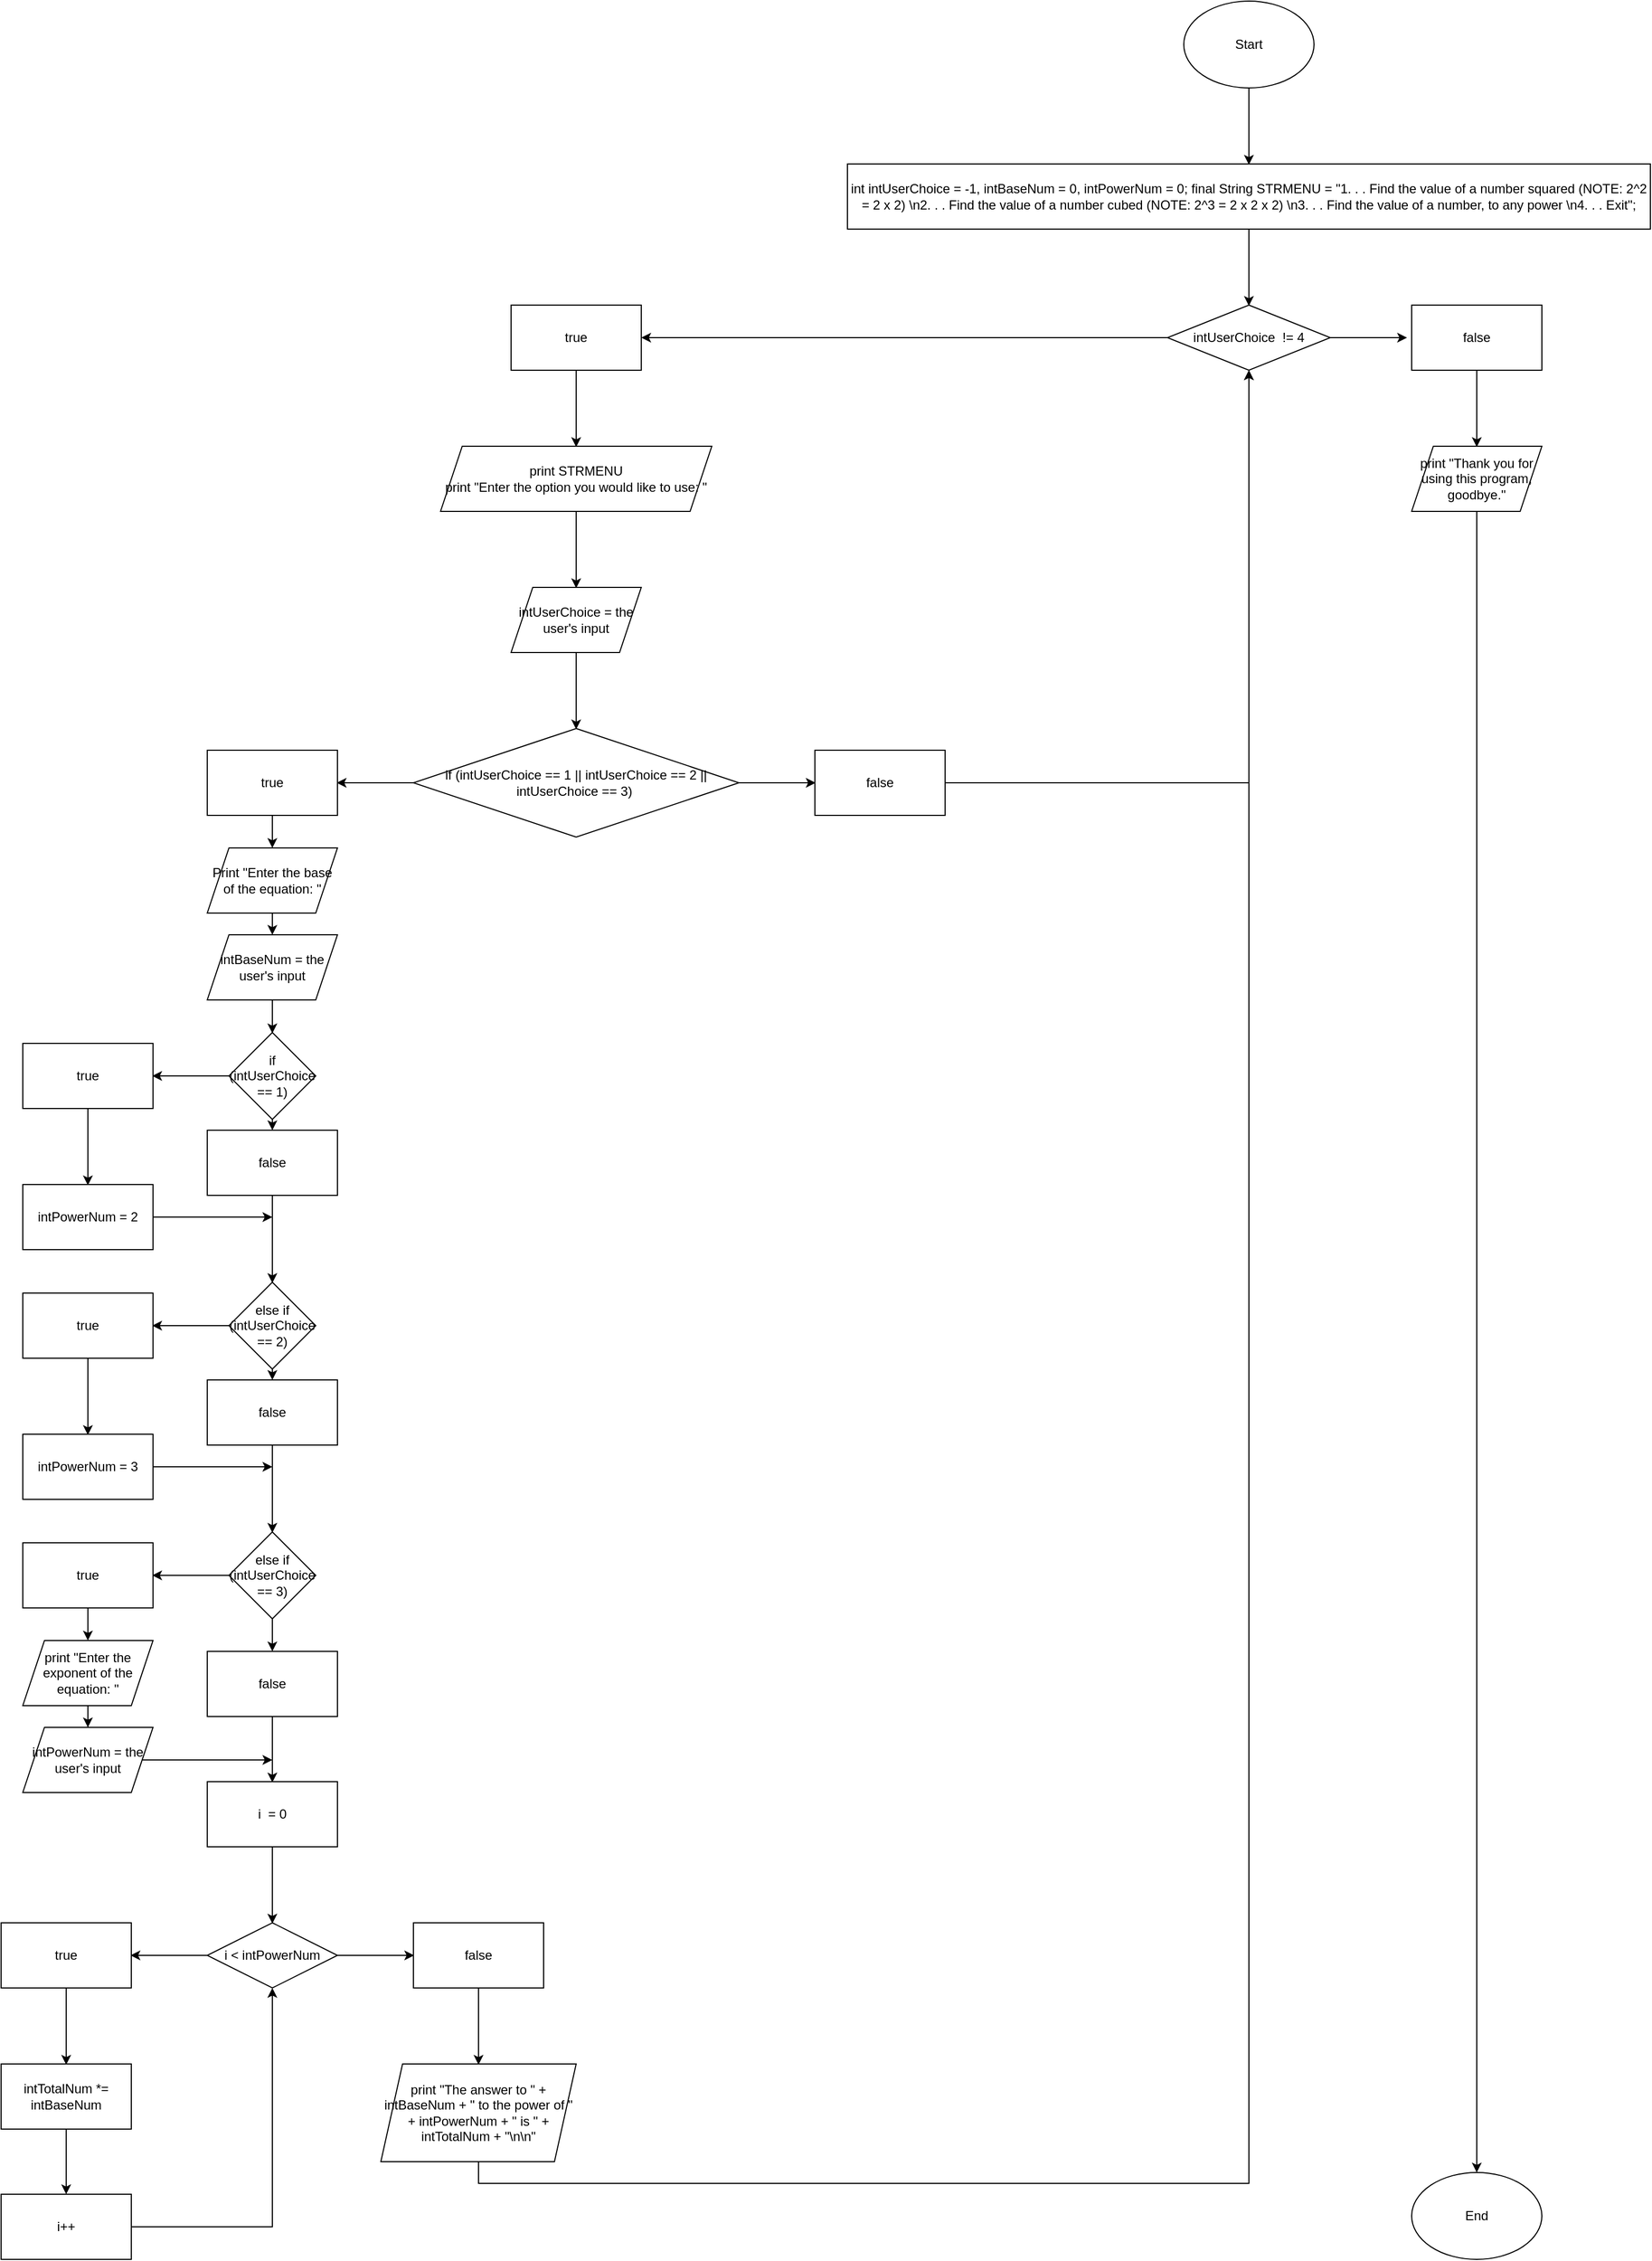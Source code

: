 <mxfile version="21.6.7" type="google">
  <diagram id="C5RBs43oDa-KdzZeNtuy" name="Page-1">
    <mxGraphModel grid="1" page="1" gridSize="10" guides="1" tooltips="1" connect="1" arrows="1" fold="1" pageScale="1" pageWidth="1600" pageHeight="2100" math="0" shadow="0">
      <root>
        <mxCell id="WIyWlLk6GJQsqaUBKTNV-0" />
        <mxCell id="WIyWlLk6GJQsqaUBKTNV-1" parent="WIyWlLk6GJQsqaUBKTNV-0" />
        <mxCell id="TNgN2h8TSNQkH0C3LknQ-0" value="Start" style="ellipse;whiteSpace=wrap;html=1;" vertex="1" parent="WIyWlLk6GJQsqaUBKTNV-1">
          <mxGeometry x="1100" y="10" width="120" height="80" as="geometry" />
        </mxCell>
        <mxCell id="TNgN2h8TSNQkH0C3LknQ-1" value="" style="endArrow=classic;html=1;rounded=0;" edge="1" parent="WIyWlLk6GJQsqaUBKTNV-1" source="TNgN2h8TSNQkH0C3LknQ-0">
          <mxGeometry width="50" height="50" relative="1" as="geometry">
            <mxPoint x="1160" y="140" as="sourcePoint" />
            <mxPoint x="1160" y="160.711" as="targetPoint" />
          </mxGeometry>
        </mxCell>
        <mxCell id="TNgN2h8TSNQkH0C3LknQ-2" value="int intUserChoice = -1, intBaseNum = 0, intPowerNum = 0;&amp;nbsp;&lt;span style=&quot;background-color: initial;&quot;&gt;final String STRMENU = &quot;1. . . Find the value of a number squared (NOTE: 2^2 = 2 x 2) \n2. . . Find the value of a number cubed (NOTE: 2^3 = 2 x 2 x 2) \n3. . . Find the value of a number, to any power \n4. . . Exit&quot;;&lt;br&gt;&lt;/span&gt;" style="rounded=0;whiteSpace=wrap;html=1;" vertex="1" parent="WIyWlLk6GJQsqaUBKTNV-1">
          <mxGeometry x="790" y="160" width="740" height="60" as="geometry" />
        </mxCell>
        <mxCell id="TNgN2h8TSNQkH0C3LknQ-3" value="" style="endArrow=classic;html=1;rounded=0;" edge="1" parent="WIyWlLk6GJQsqaUBKTNV-1" source="TNgN2h8TSNQkH0C3LknQ-2">
          <mxGeometry width="50" height="50" relative="1" as="geometry">
            <mxPoint x="1160" y="270" as="sourcePoint" />
            <mxPoint x="1160" y="290.711" as="targetPoint" />
          </mxGeometry>
        </mxCell>
        <mxCell id="TNgN2h8TSNQkH0C3LknQ-4" value="intUserChoice&amp;nbsp; != 4" style="shape=rhombus;whiteSpace=wrap;html=1;fixedSize=1;perimeter=rhombusPerimeter;" vertex="1" parent="WIyWlLk6GJQsqaUBKTNV-1">
          <mxGeometry x="1085" y="290" width="150" height="60" as="geometry" />
        </mxCell>
        <mxCell id="TNgN2h8TSNQkH0C3LknQ-6" value="" style="endArrow=classic;html=1;rounded=0;entryX=1;entryY=0.5;entryDx=0;entryDy=0;" edge="1" parent="WIyWlLk6GJQsqaUBKTNV-1" source="TNgN2h8TSNQkH0C3LknQ-4" target="TNgN2h8TSNQkH0C3LknQ-7">
          <mxGeometry width="50" height="50" relative="1" as="geometry">
            <mxPoint x="594.289" y="370" as="sourcePoint" />
            <mxPoint x="594.289" y="320" as="targetPoint" />
          </mxGeometry>
        </mxCell>
        <mxCell id="TNgN2h8TSNQkH0C3LknQ-7" value="true" style="rounded=0;whiteSpace=wrap;html=1;" vertex="1" parent="WIyWlLk6GJQsqaUBKTNV-1">
          <mxGeometry x="480" y="290" width="120" height="60" as="geometry" />
        </mxCell>
        <mxCell id="TNgN2h8TSNQkH0C3LknQ-8" value="" style="endArrow=classic;html=1;rounded=0;" edge="1" parent="WIyWlLk6GJQsqaUBKTNV-1" source="TNgN2h8TSNQkH0C3LknQ-7">
          <mxGeometry width="50" height="50" relative="1" as="geometry">
            <mxPoint x="540" y="400" as="sourcePoint" />
            <mxPoint x="540" y="420.711" as="targetPoint" />
          </mxGeometry>
        </mxCell>
        <mxCell id="TNgN2h8TSNQkH0C3LknQ-9" value="print STRMENU&lt;br&gt;print &quot;Enter the option you would like to use: &quot;" style="rounded=0;whiteSpace=wrap;html=1;shape=parallelogram;perimeter=parallelogramPerimeter;fixedSize=1;" vertex="1" parent="WIyWlLk6GJQsqaUBKTNV-1">
          <mxGeometry x="415" y="420" width="250" height="60" as="geometry" />
        </mxCell>
        <mxCell id="TNgN2h8TSNQkH0C3LknQ-10" value="" style="endArrow=classic;html=1;rounded=0;" edge="1" parent="WIyWlLk6GJQsqaUBKTNV-1" source="TNgN2h8TSNQkH0C3LknQ-9">
          <mxGeometry width="50" height="50" relative="1" as="geometry">
            <mxPoint x="540" y="530" as="sourcePoint" />
            <mxPoint x="540" y="550.711" as="targetPoint" />
          </mxGeometry>
        </mxCell>
        <mxCell id="TNgN2h8TSNQkH0C3LknQ-11" value="intUserChoice = the user&#39;s input" style="shape=parallelogram;perimeter=parallelogramPerimeter;whiteSpace=wrap;html=1;fixedSize=1;" vertex="1" parent="WIyWlLk6GJQsqaUBKTNV-1">
          <mxGeometry x="480" y="550" width="120" height="60" as="geometry" />
        </mxCell>
        <mxCell id="TNgN2h8TSNQkH0C3LknQ-12" value="" style="endArrow=classic;html=1;rounded=0;" edge="1" parent="WIyWlLk6GJQsqaUBKTNV-1" source="TNgN2h8TSNQkH0C3LknQ-11">
          <mxGeometry width="50" height="50" relative="1" as="geometry">
            <mxPoint x="540" y="660" as="sourcePoint" />
            <mxPoint x="540" y="680.711" as="targetPoint" />
          </mxGeometry>
        </mxCell>
        <mxCell id="TNgN2h8TSNQkH0C3LknQ-13" value="if (intUserChoice == 1)" style="rhombus;whiteSpace=wrap;html=1;" vertex="1" parent="WIyWlLk6GJQsqaUBKTNV-1">
          <mxGeometry x="220" y="960" width="80" height="80" as="geometry" />
        </mxCell>
        <mxCell id="TNgN2h8TSNQkH0C3LknQ-14" value="" style="endArrow=classic;html=1;rounded=0;" edge="1" parent="WIyWlLk6GJQsqaUBKTNV-1" source="TNgN2h8TSNQkH0C3LknQ-13">
          <mxGeometry width="50" height="50" relative="1" as="geometry">
            <mxPoint x="149.289" y="1050" as="sourcePoint" />
            <mxPoint x="149.289" y="1000" as="targetPoint" />
          </mxGeometry>
        </mxCell>
        <mxCell id="TNgN2h8TSNQkH0C3LknQ-15" value="true" style="rounded=0;whiteSpace=wrap;html=1;" vertex="1" parent="WIyWlLk6GJQsqaUBKTNV-1">
          <mxGeometry x="30" y="970" width="120" height="60" as="geometry" />
        </mxCell>
        <mxCell id="TNgN2h8TSNQkH0C3LknQ-16" value="" style="endArrow=classic;html=1;rounded=0;" edge="1" parent="WIyWlLk6GJQsqaUBKTNV-1" source="TNgN2h8TSNQkH0C3LknQ-15">
          <mxGeometry width="50" height="50" relative="1" as="geometry">
            <mxPoint x="90" y="1080" as="sourcePoint" />
            <mxPoint x="90" y="1100.711" as="targetPoint" />
          </mxGeometry>
        </mxCell>
        <mxCell id="TNgN2h8TSNQkH0C3LknQ-17" value="intPowerNum = 2" style="rounded=0;whiteSpace=wrap;html=1;" vertex="1" parent="WIyWlLk6GJQsqaUBKTNV-1">
          <mxGeometry x="30" y="1100" width="120" height="60" as="geometry" />
        </mxCell>
        <mxCell id="TNgN2h8TSNQkH0C3LknQ-18" value="" style="endArrow=classic;html=1;rounded=0;" edge="1" parent="WIyWlLk6GJQsqaUBKTNV-1" source="TNgN2h8TSNQkH0C3LknQ-13">
          <mxGeometry width="50" height="50" relative="1" as="geometry">
            <mxPoint x="260" y="1090" as="sourcePoint" />
            <mxPoint x="260" y="1050" as="targetPoint" />
          </mxGeometry>
        </mxCell>
        <mxCell id="TNgN2h8TSNQkH0C3LknQ-19" value="" style="endArrow=classic;html=1;rounded=0;" edge="1" parent="WIyWlLk6GJQsqaUBKTNV-1" source="TNgN2h8TSNQkH0C3LknQ-17">
          <mxGeometry width="50" height="50" relative="1" as="geometry">
            <mxPoint x="150" y="1180" as="sourcePoint" />
            <mxPoint x="260" y="1130" as="targetPoint" />
          </mxGeometry>
        </mxCell>
        <mxCell id="TNgN2h8TSNQkH0C3LknQ-20" value="false" style="rounded=0;whiteSpace=wrap;html=1;" vertex="1" parent="WIyWlLk6GJQsqaUBKTNV-1">
          <mxGeometry x="200" y="1050" width="120" height="60" as="geometry" />
        </mxCell>
        <mxCell id="TNgN2h8TSNQkH0C3LknQ-21" value="" style="endArrow=classic;html=1;rounded=0;" edge="1" parent="WIyWlLk6GJQsqaUBKTNV-1" source="TNgN2h8TSNQkH0C3LknQ-20">
          <mxGeometry width="50" height="50" relative="1" as="geometry">
            <mxPoint x="260" y="1170" as="sourcePoint" />
            <mxPoint x="260" y="1190.711" as="targetPoint" />
          </mxGeometry>
        </mxCell>
        <mxCell id="TNgN2h8TSNQkH0C3LknQ-22" value="else if (intUserChoice == 2)" style="rhombus;whiteSpace=wrap;html=1;" vertex="1" parent="WIyWlLk6GJQsqaUBKTNV-1">
          <mxGeometry x="220" y="1190" width="80" height="80" as="geometry" />
        </mxCell>
        <mxCell id="TNgN2h8TSNQkH0C3LknQ-23" value="" style="endArrow=classic;html=1;rounded=0;" edge="1" parent="WIyWlLk6GJQsqaUBKTNV-1" source="TNgN2h8TSNQkH0C3LknQ-22">
          <mxGeometry width="50" height="50" relative="1" as="geometry">
            <mxPoint x="149.289" y="1280" as="sourcePoint" />
            <mxPoint x="149.289" y="1230" as="targetPoint" />
          </mxGeometry>
        </mxCell>
        <mxCell id="TNgN2h8TSNQkH0C3LknQ-24" value="true" style="rounded=0;whiteSpace=wrap;html=1;" vertex="1" parent="WIyWlLk6GJQsqaUBKTNV-1">
          <mxGeometry x="30" y="1200" width="120" height="60" as="geometry" />
        </mxCell>
        <mxCell id="TNgN2h8TSNQkH0C3LknQ-25" value="" style="endArrow=classic;html=1;rounded=0;" edge="1" parent="WIyWlLk6GJQsqaUBKTNV-1" source="TNgN2h8TSNQkH0C3LknQ-24">
          <mxGeometry width="50" height="50" relative="1" as="geometry">
            <mxPoint x="90" y="1310" as="sourcePoint" />
            <mxPoint x="90" y="1330.711" as="targetPoint" />
          </mxGeometry>
        </mxCell>
        <mxCell id="TNgN2h8TSNQkH0C3LknQ-26" value="intPowerNum = 3" style="rounded=0;whiteSpace=wrap;html=1;" vertex="1" parent="WIyWlLk6GJQsqaUBKTNV-1">
          <mxGeometry x="30" y="1330" width="120" height="60" as="geometry" />
        </mxCell>
        <mxCell id="TNgN2h8TSNQkH0C3LknQ-27" value="" style="endArrow=classic;html=1;rounded=0;" edge="1" parent="WIyWlLk6GJQsqaUBKTNV-1" source="TNgN2h8TSNQkH0C3LknQ-22">
          <mxGeometry width="50" height="50" relative="1" as="geometry">
            <mxPoint x="260" y="1320" as="sourcePoint" />
            <mxPoint x="260" y="1280" as="targetPoint" />
          </mxGeometry>
        </mxCell>
        <mxCell id="TNgN2h8TSNQkH0C3LknQ-28" value="" style="endArrow=classic;html=1;rounded=0;" edge="1" parent="WIyWlLk6GJQsqaUBKTNV-1" source="TNgN2h8TSNQkH0C3LknQ-26">
          <mxGeometry width="50" height="50" relative="1" as="geometry">
            <mxPoint x="150" y="1410" as="sourcePoint" />
            <mxPoint x="260" y="1360" as="targetPoint" />
          </mxGeometry>
        </mxCell>
        <mxCell id="TNgN2h8TSNQkH0C3LknQ-29" value="false" style="rounded=0;whiteSpace=wrap;html=1;" vertex="1" parent="WIyWlLk6GJQsqaUBKTNV-1">
          <mxGeometry x="200" y="1280" width="120" height="60" as="geometry" />
        </mxCell>
        <mxCell id="TNgN2h8TSNQkH0C3LknQ-30" value="" style="endArrow=classic;html=1;rounded=0;" edge="1" parent="WIyWlLk6GJQsqaUBKTNV-1" source="TNgN2h8TSNQkH0C3LknQ-29">
          <mxGeometry width="50" height="50" relative="1" as="geometry">
            <mxPoint x="260" y="1400" as="sourcePoint" />
            <mxPoint x="260" y="1420.711" as="targetPoint" />
          </mxGeometry>
        </mxCell>
        <mxCell id="TNgN2h8TSNQkH0C3LknQ-31" value="else if (intUserChoice == 3)" style="rhombus;whiteSpace=wrap;html=1;" vertex="1" parent="WIyWlLk6GJQsqaUBKTNV-1">
          <mxGeometry x="220" y="1420" width="80" height="80" as="geometry" />
        </mxCell>
        <mxCell id="TNgN2h8TSNQkH0C3LknQ-32" value="" style="endArrow=classic;html=1;rounded=0;" edge="1" parent="WIyWlLk6GJQsqaUBKTNV-1" source="TNgN2h8TSNQkH0C3LknQ-31">
          <mxGeometry width="50" height="50" relative="1" as="geometry">
            <mxPoint x="149.289" y="1510" as="sourcePoint" />
            <mxPoint x="149.289" y="1460" as="targetPoint" />
          </mxGeometry>
        </mxCell>
        <mxCell id="TNgN2h8TSNQkH0C3LknQ-33" value="true" style="rounded=0;whiteSpace=wrap;html=1;" vertex="1" parent="WIyWlLk6GJQsqaUBKTNV-1">
          <mxGeometry x="30" y="1430" width="120" height="60" as="geometry" />
        </mxCell>
        <mxCell id="TNgN2h8TSNQkH0C3LknQ-34" value="" style="endArrow=classic;html=1;rounded=0;" edge="1" parent="WIyWlLk6GJQsqaUBKTNV-1" source="TNgN2h8TSNQkH0C3LknQ-33">
          <mxGeometry width="50" height="50" relative="1" as="geometry">
            <mxPoint x="90" y="1540" as="sourcePoint" />
            <mxPoint x="90" y="1520" as="targetPoint" />
          </mxGeometry>
        </mxCell>
        <mxCell id="TNgN2h8TSNQkH0C3LknQ-35" value="intPowerNum = the user&#39;s input" style="rounded=0;whiteSpace=wrap;html=1;shape=parallelogram;perimeter=parallelogramPerimeter;fixedSize=1;" vertex="1" parent="WIyWlLk6GJQsqaUBKTNV-1">
          <mxGeometry x="30" y="1600" width="120" height="60" as="geometry" />
        </mxCell>
        <mxCell id="TNgN2h8TSNQkH0C3LknQ-36" value="" style="endArrow=classic;html=1;rounded=0;entryX=0.5;entryY=0;entryDx=0;entryDy=0;" edge="1" parent="WIyWlLk6GJQsqaUBKTNV-1" source="TNgN2h8TSNQkH0C3LknQ-31" target="TNgN2h8TSNQkH0C3LknQ-38">
          <mxGeometry width="50" height="50" relative="1" as="geometry">
            <mxPoint x="260" y="1550" as="sourcePoint" />
            <mxPoint x="260" y="1510" as="targetPoint" />
          </mxGeometry>
        </mxCell>
        <mxCell id="TNgN2h8TSNQkH0C3LknQ-37" value="" style="endArrow=classic;html=1;rounded=0;" edge="1" parent="WIyWlLk6GJQsqaUBKTNV-1" source="TNgN2h8TSNQkH0C3LknQ-35">
          <mxGeometry width="50" height="50" relative="1" as="geometry">
            <mxPoint x="150" y="1640" as="sourcePoint" />
            <mxPoint x="260" y="1630" as="targetPoint" />
          </mxGeometry>
        </mxCell>
        <mxCell id="TNgN2h8TSNQkH0C3LknQ-38" value="false" style="rounded=0;whiteSpace=wrap;html=1;" vertex="1" parent="WIyWlLk6GJQsqaUBKTNV-1">
          <mxGeometry x="200" y="1530" width="120" height="60" as="geometry" />
        </mxCell>
        <mxCell id="TNgN2h8TSNQkH0C3LknQ-39" value="" style="endArrow=classic;html=1;rounded=0;" edge="1" parent="WIyWlLk6GJQsqaUBKTNV-1" source="TNgN2h8TSNQkH0C3LknQ-38">
          <mxGeometry width="50" height="50" relative="1" as="geometry">
            <mxPoint x="260" y="1630" as="sourcePoint" />
            <mxPoint x="260" y="1650.711" as="targetPoint" />
          </mxGeometry>
        </mxCell>
        <mxCell id="TNgN2h8TSNQkH0C3LknQ-40" value="if (intUserChoice == 1 || intUserChoice == 2 || intUserChoice == 3)&amp;nbsp;" style="rhombus;whiteSpace=wrap;html=1;" vertex="1" parent="WIyWlLk6GJQsqaUBKTNV-1">
          <mxGeometry x="390" y="680" width="300" height="100" as="geometry" />
        </mxCell>
        <mxCell id="TNgN2h8TSNQkH0C3LknQ-41" value="" style="endArrow=classic;html=1;rounded=0;" edge="1" parent="WIyWlLk6GJQsqaUBKTNV-1" source="TNgN2h8TSNQkH0C3LknQ-40">
          <mxGeometry width="50" height="50" relative="1" as="geometry">
            <mxPoint x="319.289" y="780" as="sourcePoint" />
            <mxPoint x="319.289" y="730" as="targetPoint" />
          </mxGeometry>
        </mxCell>
        <mxCell id="TNgN2h8TSNQkH0C3LknQ-42" value="true" style="rounded=0;whiteSpace=wrap;html=1;" vertex="1" parent="WIyWlLk6GJQsqaUBKTNV-1">
          <mxGeometry x="200" y="700" width="120" height="60" as="geometry" />
        </mxCell>
        <mxCell id="TNgN2h8TSNQkH0C3LknQ-43" value="" style="endArrow=classic;html=1;rounded=0;" edge="1" parent="WIyWlLk6GJQsqaUBKTNV-1" source="TNgN2h8TSNQkH0C3LknQ-42">
          <mxGeometry width="50" height="50" relative="1" as="geometry">
            <mxPoint x="260" y="810" as="sourcePoint" />
            <mxPoint x="260" y="790" as="targetPoint" />
          </mxGeometry>
        </mxCell>
        <mxCell id="TNgN2h8TSNQkH0C3LknQ-44" value="intBaseNum = the user&#39;s input" style="shape=parallelogram;perimeter=parallelogramPerimeter;whiteSpace=wrap;html=1;fixedSize=1;" vertex="1" parent="WIyWlLk6GJQsqaUBKTNV-1">
          <mxGeometry x="200" y="870" width="120" height="60" as="geometry" />
        </mxCell>
        <mxCell id="TNgN2h8TSNQkH0C3LknQ-45" value="" style="endArrow=classic;html=1;rounded=0;" edge="1" parent="WIyWlLk6GJQsqaUBKTNV-1" source="TNgN2h8TSNQkH0C3LknQ-44">
          <mxGeometry width="50" height="50" relative="1" as="geometry">
            <mxPoint x="260" y="940" as="sourcePoint" />
            <mxPoint x="260" y="960.711" as="targetPoint" />
          </mxGeometry>
        </mxCell>
        <mxCell id="TNgN2h8TSNQkH0C3LknQ-46" value="" style="endArrow=classic;html=1;rounded=0;" edge="1" parent="WIyWlLk6GJQsqaUBKTNV-1" source="TNgN2h8TSNQkH0C3LknQ-40">
          <mxGeometry width="50" height="50" relative="1" as="geometry">
            <mxPoint x="690" y="780" as="sourcePoint" />
            <mxPoint x="760.711" y="730" as="targetPoint" />
          </mxGeometry>
        </mxCell>
        <mxCell id="TNgN2h8TSNQkH0C3LknQ-67" style="edgeStyle=orthogonalEdgeStyle;rounded=0;orthogonalLoop=1;jettySize=auto;html=1;exitX=1;exitY=0.5;exitDx=0;exitDy=0;entryX=0.5;entryY=1;entryDx=0;entryDy=0;" edge="1" parent="WIyWlLk6GJQsqaUBKTNV-1" source="TNgN2h8TSNQkH0C3LknQ-47" target="TNgN2h8TSNQkH0C3LknQ-4">
          <mxGeometry relative="1" as="geometry" />
        </mxCell>
        <mxCell id="TNgN2h8TSNQkH0C3LknQ-47" value="false" style="rounded=0;whiteSpace=wrap;html=1;" vertex="1" parent="WIyWlLk6GJQsqaUBKTNV-1">
          <mxGeometry x="760" y="700" width="120" height="60" as="geometry" />
        </mxCell>
        <mxCell id="TNgN2h8TSNQkH0C3LknQ-48" value="i&amp;nbsp; = 0" style="rounded=0;whiteSpace=wrap;html=1;" vertex="1" parent="WIyWlLk6GJQsqaUBKTNV-1">
          <mxGeometry x="200" y="1650" width="120" height="60" as="geometry" />
        </mxCell>
        <mxCell id="TNgN2h8TSNQkH0C3LknQ-49" value="" style="endArrow=classic;html=1;rounded=0;" edge="1" parent="WIyWlLk6GJQsqaUBKTNV-1" source="TNgN2h8TSNQkH0C3LknQ-48">
          <mxGeometry width="50" height="50" relative="1" as="geometry">
            <mxPoint x="260" y="1760" as="sourcePoint" />
            <mxPoint x="260" y="1780.711" as="targetPoint" />
          </mxGeometry>
        </mxCell>
        <mxCell id="TNgN2h8TSNQkH0C3LknQ-50" value="i &amp;lt;&amp;nbsp;intPowerNum" style="rounded=0;whiteSpace=wrap;html=1;shape=rhombus;perimeter=rhombusPerimeter;" vertex="1" parent="WIyWlLk6GJQsqaUBKTNV-1">
          <mxGeometry x="200" y="1780" width="120" height="60" as="geometry" />
        </mxCell>
        <mxCell id="TNgN2h8TSNQkH0C3LknQ-51" value="" style="endArrow=classic;html=1;rounded=0;" edge="1" parent="WIyWlLk6GJQsqaUBKTNV-1" source="TNgN2h8TSNQkH0C3LknQ-50">
          <mxGeometry width="50" height="50" relative="1" as="geometry">
            <mxPoint x="129.289" y="1860" as="sourcePoint" />
            <mxPoint x="129.289" y="1810" as="targetPoint" />
          </mxGeometry>
        </mxCell>
        <mxCell id="TNgN2h8TSNQkH0C3LknQ-52" value="true" style="rounded=0;whiteSpace=wrap;html=1;" vertex="1" parent="WIyWlLk6GJQsqaUBKTNV-1">
          <mxGeometry x="10" y="1780" width="120" height="60" as="geometry" />
        </mxCell>
        <mxCell id="TNgN2h8TSNQkH0C3LknQ-53" value="" style="endArrow=classic;html=1;rounded=0;" edge="1" parent="WIyWlLk6GJQsqaUBKTNV-1" source="TNgN2h8TSNQkH0C3LknQ-52">
          <mxGeometry width="50" height="50" relative="1" as="geometry">
            <mxPoint x="70" y="1890" as="sourcePoint" />
            <mxPoint x="70" y="1910.711" as="targetPoint" />
          </mxGeometry>
        </mxCell>
        <mxCell id="TNgN2h8TSNQkH0C3LknQ-54" value="intTotalNum *= intBaseNum" style="rounded=0;whiteSpace=wrap;html=1;" vertex="1" parent="WIyWlLk6GJQsqaUBKTNV-1">
          <mxGeometry x="10" y="1910" width="120" height="60" as="geometry" />
        </mxCell>
        <mxCell id="TNgN2h8TSNQkH0C3LknQ-55" value="" style="endArrow=classic;html=1;rounded=0;entryX=0.5;entryY=0;entryDx=0;entryDy=0;" edge="1" parent="WIyWlLk6GJQsqaUBKTNV-1" source="TNgN2h8TSNQkH0C3LknQ-54" target="TNgN2h8TSNQkH0C3LknQ-56">
          <mxGeometry width="50" height="50" relative="1" as="geometry">
            <mxPoint x="70" y="2020" as="sourcePoint" />
            <mxPoint x="70" y="2040.711" as="targetPoint" />
          </mxGeometry>
        </mxCell>
        <mxCell id="TNgN2h8TSNQkH0C3LknQ-58" style="edgeStyle=orthogonalEdgeStyle;rounded=0;orthogonalLoop=1;jettySize=auto;html=1;exitX=1;exitY=0.5;exitDx=0;exitDy=0;entryX=0.5;entryY=1;entryDx=0;entryDy=0;" edge="1" parent="WIyWlLk6GJQsqaUBKTNV-1" source="TNgN2h8TSNQkH0C3LknQ-56" target="TNgN2h8TSNQkH0C3LknQ-50">
          <mxGeometry relative="1" as="geometry" />
        </mxCell>
        <mxCell id="TNgN2h8TSNQkH0C3LknQ-56" value="i++" style="rounded=0;whiteSpace=wrap;html=1;" vertex="1" parent="WIyWlLk6GJQsqaUBKTNV-1">
          <mxGeometry x="10" y="2030" width="120" height="60" as="geometry" />
        </mxCell>
        <mxCell id="TNgN2h8TSNQkH0C3LknQ-59" value="" style="endArrow=classic;html=1;rounded=0;" edge="1" parent="WIyWlLk6GJQsqaUBKTNV-1" source="TNgN2h8TSNQkH0C3LknQ-50">
          <mxGeometry width="50" height="50" relative="1" as="geometry">
            <mxPoint x="320" y="1860" as="sourcePoint" />
            <mxPoint x="390.711" y="1810" as="targetPoint" />
          </mxGeometry>
        </mxCell>
        <mxCell id="TNgN2h8TSNQkH0C3LknQ-60" value="false" style="rounded=0;whiteSpace=wrap;html=1;" vertex="1" parent="WIyWlLk6GJQsqaUBKTNV-1">
          <mxGeometry x="390" y="1780" width="120" height="60" as="geometry" />
        </mxCell>
        <mxCell id="TNgN2h8TSNQkH0C3LknQ-61" value="" style="endArrow=classic;html=1;rounded=0;" edge="1" parent="WIyWlLk6GJQsqaUBKTNV-1" source="TNgN2h8TSNQkH0C3LknQ-60">
          <mxGeometry width="50" height="50" relative="1" as="geometry">
            <mxPoint x="450" y="1890" as="sourcePoint" />
            <mxPoint x="450" y="1910.711" as="targetPoint" />
          </mxGeometry>
        </mxCell>
        <mxCell id="TNgN2h8TSNQkH0C3LknQ-66" style="edgeStyle=orthogonalEdgeStyle;rounded=0;orthogonalLoop=1;jettySize=auto;html=1;exitX=0.5;exitY=1;exitDx=0;exitDy=0;entryX=0.5;entryY=1;entryDx=0;entryDy=0;" edge="1" parent="WIyWlLk6GJQsqaUBKTNV-1" source="TNgN2h8TSNQkH0C3LknQ-62" target="TNgN2h8TSNQkH0C3LknQ-4">
          <mxGeometry relative="1" as="geometry" />
        </mxCell>
        <mxCell id="TNgN2h8TSNQkH0C3LknQ-62" value="print&amp;nbsp;&quot;The answer to &quot; + intBaseNum + &quot; to the power of &quot; + intPowerNum + &quot; is &quot; + intTotalNum + &quot;\n\n&quot;" style="rounded=0;whiteSpace=wrap;html=1;shape=parallelogram;perimeter=parallelogramPerimeter;fixedSize=1;" vertex="1" parent="WIyWlLk6GJQsqaUBKTNV-1">
          <mxGeometry x="360" y="1910" width="180" height="90" as="geometry" />
        </mxCell>
        <mxCell id="TNgN2h8TSNQkH0C3LknQ-69" value="" style="edgeStyle=orthogonalEdgeStyle;rounded=0;orthogonalLoop=1;jettySize=auto;html=1;" edge="1" parent="WIyWlLk6GJQsqaUBKTNV-1" source="TNgN2h8TSNQkH0C3LknQ-68" target="TNgN2h8TSNQkH0C3LknQ-35">
          <mxGeometry relative="1" as="geometry" />
        </mxCell>
        <mxCell id="TNgN2h8TSNQkH0C3LknQ-68" value="print&amp;nbsp;&quot;Enter the exponent of the equation: &quot;" style="shape=parallelogram;perimeter=parallelogramPerimeter;whiteSpace=wrap;html=1;fixedSize=1;" vertex="1" parent="WIyWlLk6GJQsqaUBKTNV-1">
          <mxGeometry x="30" y="1520" width="120" height="60" as="geometry" />
        </mxCell>
        <mxCell id="TNgN2h8TSNQkH0C3LknQ-70" value="" style="endArrow=classic;html=1;rounded=0;" edge="1" parent="WIyWlLk6GJQsqaUBKTNV-1" source="TNgN2h8TSNQkH0C3LknQ-4">
          <mxGeometry width="50" height="50" relative="1" as="geometry">
            <mxPoint x="1235" y="370" as="sourcePoint" />
            <mxPoint x="1305.711" y="320" as="targetPoint" />
          </mxGeometry>
        </mxCell>
        <mxCell id="TNgN2h8TSNQkH0C3LknQ-71" value="false" style="rounded=0;whiteSpace=wrap;html=1;" vertex="1" parent="WIyWlLk6GJQsqaUBKTNV-1">
          <mxGeometry x="1310" y="290" width="120" height="60" as="geometry" />
        </mxCell>
        <mxCell id="TNgN2h8TSNQkH0C3LknQ-72" value="" style="endArrow=classic;html=1;rounded=0;" edge="1" parent="WIyWlLk6GJQsqaUBKTNV-1" source="TNgN2h8TSNQkH0C3LknQ-71">
          <mxGeometry width="50" height="50" relative="1" as="geometry">
            <mxPoint x="1370" y="400" as="sourcePoint" />
            <mxPoint x="1370" y="420.711" as="targetPoint" />
          </mxGeometry>
        </mxCell>
        <mxCell id="TNgN2h8TSNQkH0C3LknQ-73" value="print &quot;Thank you for using this program, goodbye.&quot;" style="shape=parallelogram;perimeter=parallelogramPerimeter;whiteSpace=wrap;html=1;fixedSize=1;" vertex="1" parent="WIyWlLk6GJQsqaUBKTNV-1">
          <mxGeometry x="1310" y="420" width="120" height="60" as="geometry" />
        </mxCell>
        <mxCell id="TNgN2h8TSNQkH0C3LknQ-74" value="" style="endArrow=classic;html=1;rounded=0;entryX=0.5;entryY=0;entryDx=0;entryDy=0;" edge="1" parent="WIyWlLk6GJQsqaUBKTNV-1" source="TNgN2h8TSNQkH0C3LknQ-73" target="TNgN2h8TSNQkH0C3LknQ-75">
          <mxGeometry width="50" height="50" relative="1" as="geometry">
            <mxPoint x="1370" y="530" as="sourcePoint" />
            <mxPoint x="1370" y="550.711" as="targetPoint" />
          </mxGeometry>
        </mxCell>
        <mxCell id="TNgN2h8TSNQkH0C3LknQ-75" value="End" style="ellipse;whiteSpace=wrap;html=1;" vertex="1" parent="WIyWlLk6GJQsqaUBKTNV-1">
          <mxGeometry x="1310" y="2010" width="120" height="80" as="geometry" />
        </mxCell>
        <mxCell id="TNgN2h8TSNQkH0C3LknQ-76" value="Print&amp;nbsp;&quot;Enter the base of the equation: &quot;" style="shape=parallelogram;perimeter=parallelogramPerimeter;whiteSpace=wrap;html=1;fixedSize=1;" vertex="1" parent="WIyWlLk6GJQsqaUBKTNV-1">
          <mxGeometry x="200" y="790" width="120" height="60" as="geometry" />
        </mxCell>
        <mxCell id="TNgN2h8TSNQkH0C3LknQ-77" value="" style="endArrow=classic;html=1;rounded=0;" edge="1" parent="WIyWlLk6GJQsqaUBKTNV-1" source="TNgN2h8TSNQkH0C3LknQ-76">
          <mxGeometry width="50" height="50" relative="1" as="geometry">
            <mxPoint x="260" y="900" as="sourcePoint" />
            <mxPoint x="260" y="870" as="targetPoint" />
          </mxGeometry>
        </mxCell>
      </root>
    </mxGraphModel>
  </diagram>
</mxfile>
